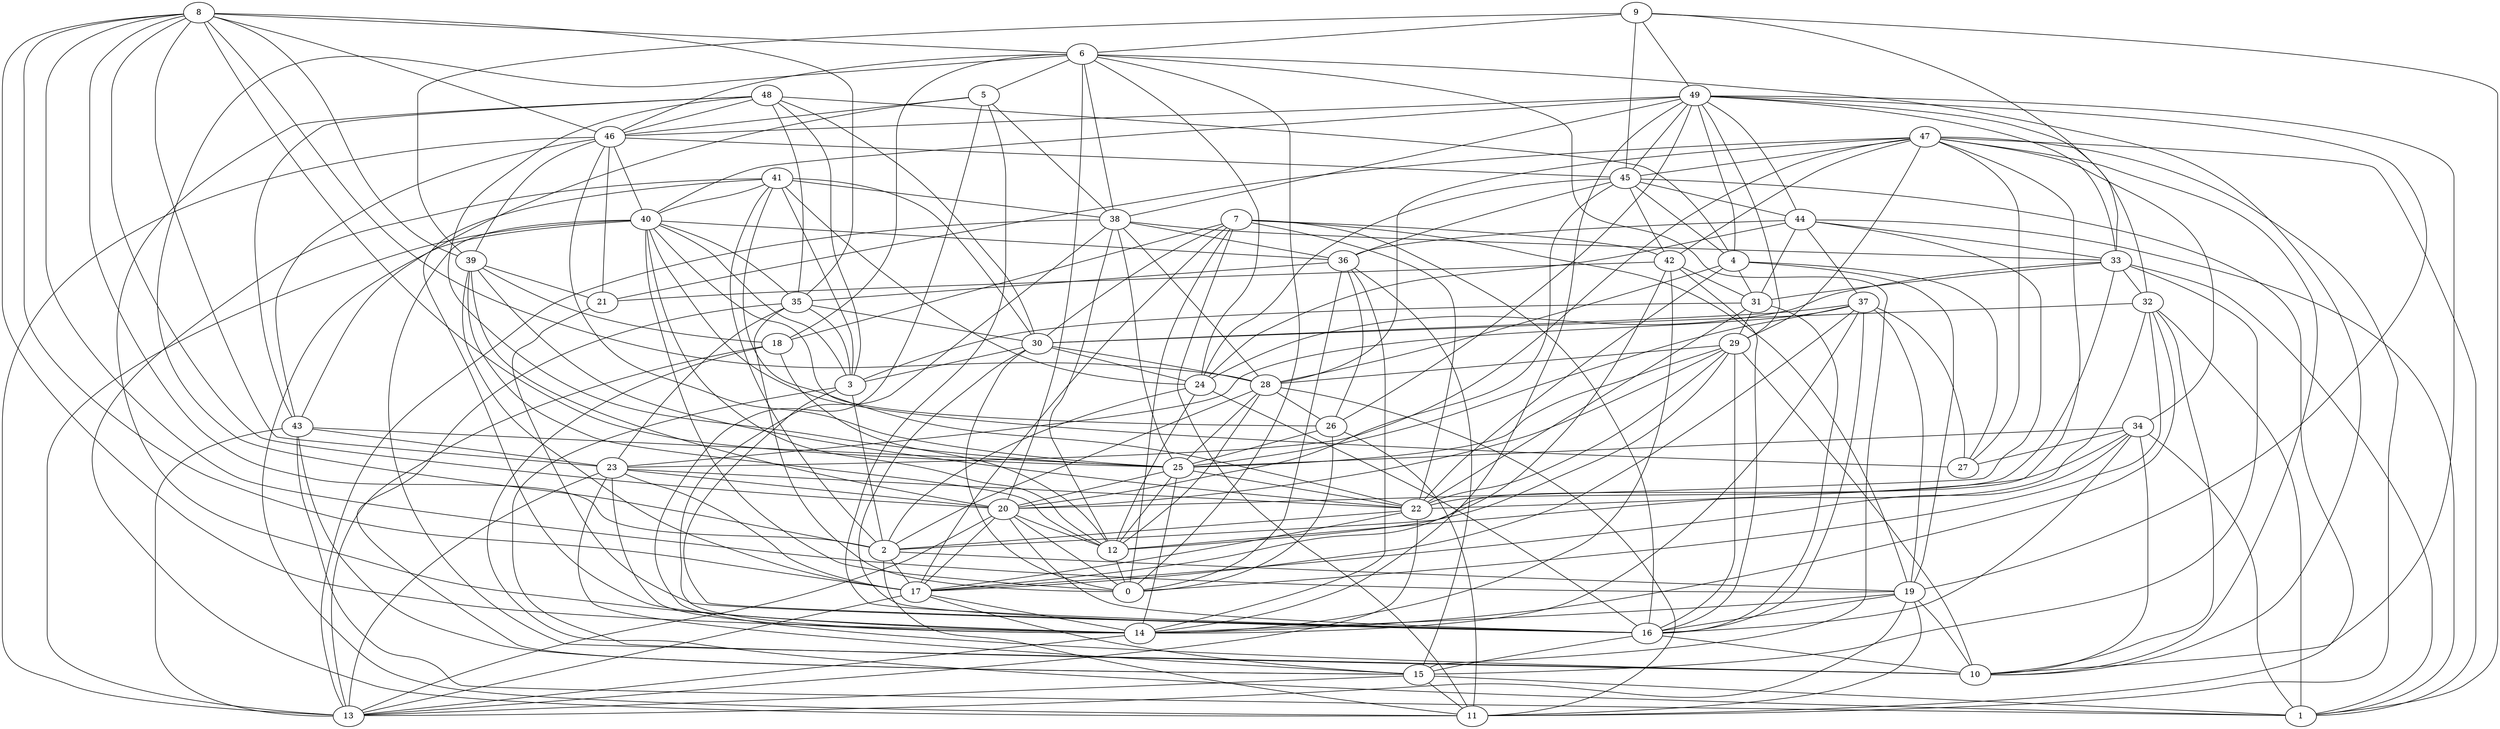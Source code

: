 digraph GG_graph {

subgraph G_graph {
edge [color = black]
"38" -> "28" [dir = none]
"38" -> "33" [dir = none]
"9" -> "39" [dir = none]
"9" -> "6" [dir = none]
"9" -> "45" [dir = none]
"18" -> "1" [dir = none]
"18" -> "13" [dir = none]
"46" -> "25" [dir = none]
"46" -> "43" [dir = none]
"46" -> "45" [dir = none]
"5" -> "10" [dir = none]
"5" -> "43" [dir = none]
"5" -> "46" [dir = none]
"43" -> "13" [dir = none]
"49" -> "29" [dir = none]
"49" -> "40" [dir = none]
"49" -> "4" [dir = none]
"49" -> "19" [dir = none]
"49" -> "33" [dir = none]
"42" -> "17" [dir = none]
"42" -> "21" [dir = none]
"42" -> "16" [dir = none]
"20" -> "13" [dir = none]
"20" -> "17" [dir = none]
"20" -> "12" [dir = none]
"20" -> "0" [dir = none]
"20" -> "16" [dir = none]
"35" -> "0" [dir = none]
"35" -> "23" [dir = none]
"35" -> "30" [dir = none]
"36" -> "15" [dir = none]
"36" -> "0" [dir = none]
"36" -> "14" [dir = none]
"36" -> "26" [dir = none]
"36" -> "35" [dir = none]
"44" -> "24" [dir = none]
"44" -> "20" [dir = none]
"44" -> "36" [dir = none]
"7" -> "0" [dir = none]
"7" -> "17" [dir = none]
"7" -> "11" [dir = none]
"7" -> "22" [dir = none]
"7" -> "30" [dir = none]
"7" -> "16" [dir = none]
"40" -> "3" [dir = none]
"40" -> "11" [dir = none]
"40" -> "13" [dir = none]
"40" -> "35" [dir = none]
"40" -> "26" [dir = none]
"40" -> "12" [dir = none]
"40" -> "27" [dir = none]
"17" -> "13" [dir = none]
"17" -> "14" [dir = none]
"17" -> "15" [dir = none]
"4" -> "27" [dir = none]
"4" -> "31" [dir = none]
"4" -> "28" [dir = none]
"4" -> "22" [dir = none]
"31" -> "16" [dir = none]
"22" -> "17" [dir = none]
"22" -> "2" [dir = none]
"2" -> "11" [dir = none]
"2" -> "17" [dir = none]
"2" -> "19" [dir = none]
"25" -> "12" [dir = none]
"25" -> "14" [dir = none]
"33" -> "1" [dir = none]
"33" -> "31" [dir = none]
"33" -> "24" [dir = none]
"33" -> "22" [dir = none]
"33" -> "15" [dir = none]
"45" -> "24" [dir = none]
"45" -> "44" [dir = none]
"45" -> "42" [dir = none]
"45" -> "20" [dir = none]
"45" -> "4" [dir = none]
"3" -> "10" [dir = none]
"3" -> "16" [dir = none]
"30" -> "3" [dir = none]
"30" -> "24" [dir = none]
"6" -> "18" [dir = none]
"6" -> "5" [dir = none]
"6" -> "0" [dir = none]
"6" -> "15" [dir = none]
"6" -> "10" [dir = none]
"6" -> "2" [dir = none]
"6" -> "24" [dir = none]
"19" -> "11" [dir = none]
"19" -> "16" [dir = none]
"19" -> "14" [dir = none]
"39" -> "18" [dir = none]
"39" -> "17" [dir = none]
"39" -> "22" [dir = none]
"39" -> "12" [dir = none]
"39" -> "21" [dir = none]
"48" -> "14" [dir = none]
"48" -> "4" [dir = none]
"48" -> "43" [dir = none]
"48" -> "25" [dir = none]
"37" -> "14" [dir = none]
"37" -> "30" [dir = none]
"37" -> "23" [dir = none]
"37" -> "25" [dir = none]
"32" -> "1" [dir = none]
"32" -> "14" [dir = none]
"32" -> "12" [dir = none]
"32" -> "10" [dir = none]
"32" -> "0" [dir = none]
"26" -> "0" [dir = none]
"26" -> "25" [dir = none]
"34" -> "16" [dir = none]
"34" -> "1" [dir = none]
"34" -> "27" [dir = none]
"34" -> "25" [dir = none]
"29" -> "12" [dir = none]
"29" -> "28" [dir = none]
"29" -> "16" [dir = none]
"29" -> "25" [dir = none]
"29" -> "10" [dir = none]
"15" -> "1" [dir = none]
"15" -> "13" [dir = none]
"28" -> "25" [dir = none]
"28" -> "2" [dir = none]
"28" -> "26" [dir = none]
"28" -> "12" [dir = none]
"28" -> "11" [dir = none]
"41" -> "24" [dir = none]
"41" -> "40" [dir = none]
"41" -> "3" [dir = none]
"41" -> "2" [dir = none]
"41" -> "38" [dir = none]
"16" -> "15" [dir = none]
"47" -> "21" [dir = none]
"47" -> "11" [dir = none]
"47" -> "23" [dir = none]
"47" -> "10" [dir = none]
"47" -> "42" [dir = none]
"47" -> "34" [dir = none]
"47" -> "1" [dir = none]
"47" -> "2" [dir = none]
"47" -> "45" [dir = none]
"47" -> "27" [dir = none]
"8" -> "39" [dir = none]
"8" -> "46" [dir = none]
"8" -> "28" [dir = none]
"8" -> "17" [dir = none]
"8" -> "23" [dir = none]
"42" -> "31" [dir = none]
"35" -> "3" [dir = none]
"49" -> "38" [dir = none]
"34" -> "22" [dir = none]
"38" -> "36" [dir = none]
"48" -> "30" [dir = none]
"48" -> "3" [dir = none]
"48" -> "46" [dir = none]
"14" -> "13" [dir = none]
"19" -> "13" [dir = none]
"49" -> "45" [dir = none]
"44" -> "1" [dir = none]
"41" -> "30" [dir = none]
"41" -> "22" [dir = none]
"25" -> "20" [dir = none]
"46" -> "21" [dir = none]
"45" -> "11" [dir = none]
"8" -> "20" [dir = none]
"49" -> "44" [dir = none]
"8" -> "6" [dir = none]
"23" -> "22" [dir = none]
"8" -> "14" [dir = none]
"8" -> "25" [dir = none]
"37" -> "17" [dir = none]
"24" -> "12" [dir = none]
"23" -> "14" [dir = none]
"38" -> "25" [dir = none]
"37" -> "27" [dir = none]
"43" -> "25" [dir = none]
"40" -> "0" [dir = none]
"5" -> "16" [dir = none]
"49" -> "26" [dir = none]
"7" -> "19" [dir = none]
"38" -> "12" [dir = none]
"12" -> "0" [dir = none]
"23" -> "13" [dir = none]
"35" -> "15" [dir = none]
"7" -> "18" [dir = none]
"6" -> "20" [dir = none]
"43" -> "1" [dir = none]
"38" -> "14" [dir = none]
"7" -> "42" [dir = none]
"41" -> "14" [dir = none]
"23" -> "17" [dir = none]
"34" -> "10" [dir = none]
"3" -> "2" [dir = none]
"8" -> "2" [dir = none]
"32" -> "30" [dir = none]
"8" -> "19" [dir = none]
"37" -> "16" [dir = none]
"23" -> "15" [dir = none]
"31" -> "3" [dir = none]
"9" -> "49" [dir = none]
"6" -> "46" [dir = none]
"29" -> "20" [dir = none]
"41" -> "11" [dir = none]
"30" -> "0" [dir = none]
"30" -> "28" [dir = none]
"39" -> "20" [dir = none]
"48" -> "35" [dir = none]
"31" -> "29" [dir = none]
"25" -> "22" [dir = none]
"34" -> "17" [dir = none]
"44" -> "33" [dir = none]
"43" -> "15" [dir = none]
"37" -> "19" [dir = none]
"46" -> "39" [dir = none]
"19" -> "10" [dir = none]
"33" -> "32" [dir = none]
"6" -> "38" [dir = none]
"42" -> "14" [dir = none]
"49" -> "46" [dir = none]
"26" -> "11" [dir = none]
"47" -> "29" [dir = none]
"4" -> "19" [dir = none]
"5" -> "38" [dir = none]
"38" -> "13" [dir = none]
"46" -> "13" [dir = none]
"22" -> "13" [dir = none]
"49" -> "10" [dir = none]
"23" -> "20" [dir = none]
"47" -> "28" [dir = none]
"30" -> "16" [dir = none]
"45" -> "36" [dir = none]
"44" -> "31" [dir = none]
"40" -> "10" [dir = none]
"24" -> "2" [dir = none]
"29" -> "22" [dir = none]
"43" -> "23" [dir = none]
"31" -> "22" [dir = none]
"8" -> "35" [dir = none]
"9" -> "1" [dir = none]
"21" -> "16" [dir = none]
"49" -> "14" [dir = none]
"15" -> "11" [dir = none]
"44" -> "37" [dir = none]
"9" -> "33" [dir = none]
"18" -> "12" [dir = none]
"46" -> "40" [dir = none]
"49" -> "32" [dir = none]
"16" -> "10" [dir = none]
"40" -> "36" [dir = none]
"24" -> "16" [dir = none]
}

}
